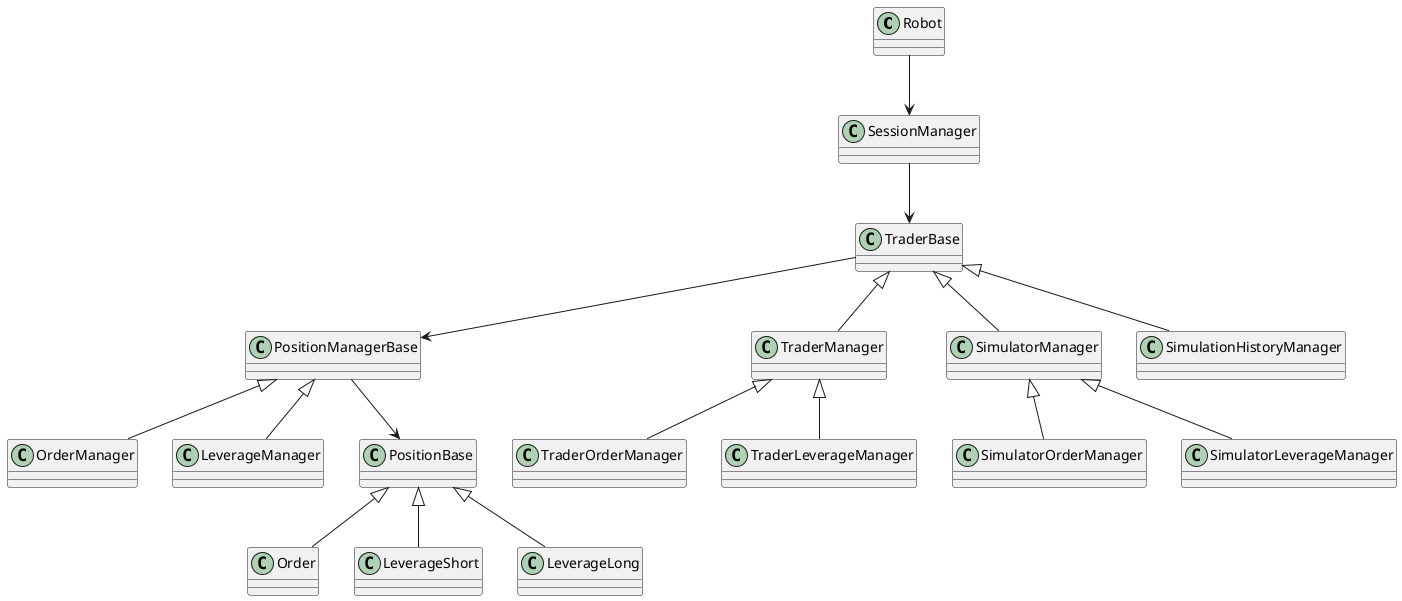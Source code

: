 @startuml Class

' 1. During creation of the session check/schedule a job based on interval
' 2. The application job read active ssesions and procced the next steps for every session:
' 2.1. Read orders from the database
' 2.2. Read orders from exchange API
' 2.3. Get signals based on session config
' 2.4. Make a desicion regarding existing position/create a new position
' 2.4.1. Call API for open/close a position
' 2.4.2. Call DB
' 2.4.2.1. Add transaction
' 2.4.2.2. Update/Create the position
' 2.4.2.3. Update Balance

' The main class for trading - the first endpoint
class Robot {

}

class SessionManager {

}

class TraderBase

class PositionManagerBase

class OrderManager extends PositionManagerBase
class LeverageManager extends PositionManagerBase

class PositionBase

class Order extends PositionBase
class LeverageShort extends PositionBase
class LeverageLong extends PositionBase

' class OrderManager extends PositionManagerBase
' class LeverageManager extends PositionManagerBase

class TraderManager extends TraderBase
class TraderOrderManager extends TraderManager
class TraderLeverageManager extends TraderManager

class SimulatorManager extends TraderBase
class SimulatorOrderManager extends SimulatorManager
class SimulatorLeverageManager extends SimulatorManager

class SimulationHistoryManager extends TraderBase

' class SessionHandler
' class HistoryDataHandler
' class ExchangeHandler

Robot --> SessionManager
SessionManager --> TraderBase
TraderBase --> PositionManagerBase
PositionManagerBase --> PositionBase

@enduml
